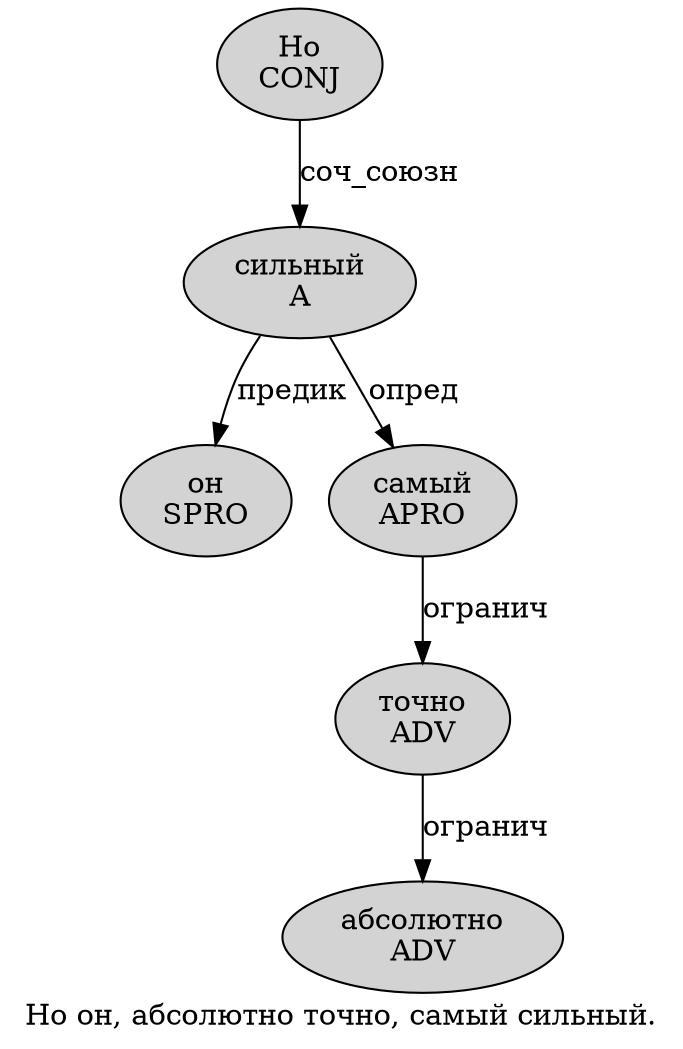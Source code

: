 digraph SENTENCE_1136 {
	graph [label="Но он, абсолютно точно, самый сильный."]
	node [style=filled]
		0 [label="Но
CONJ" color="" fillcolor=lightgray penwidth=1 shape=ellipse]
		1 [label="он
SPRO" color="" fillcolor=lightgray penwidth=1 shape=ellipse]
		3 [label="абсолютно
ADV" color="" fillcolor=lightgray penwidth=1 shape=ellipse]
		4 [label="точно
ADV" color="" fillcolor=lightgray penwidth=1 shape=ellipse]
		6 [label="самый
APRO" color="" fillcolor=lightgray penwidth=1 shape=ellipse]
		7 [label="сильный
A" color="" fillcolor=lightgray penwidth=1 shape=ellipse]
			7 -> 1 [label="предик"]
			7 -> 6 [label="опред"]
			4 -> 3 [label="огранич"]
			6 -> 4 [label="огранич"]
			0 -> 7 [label="соч_союзн"]
}